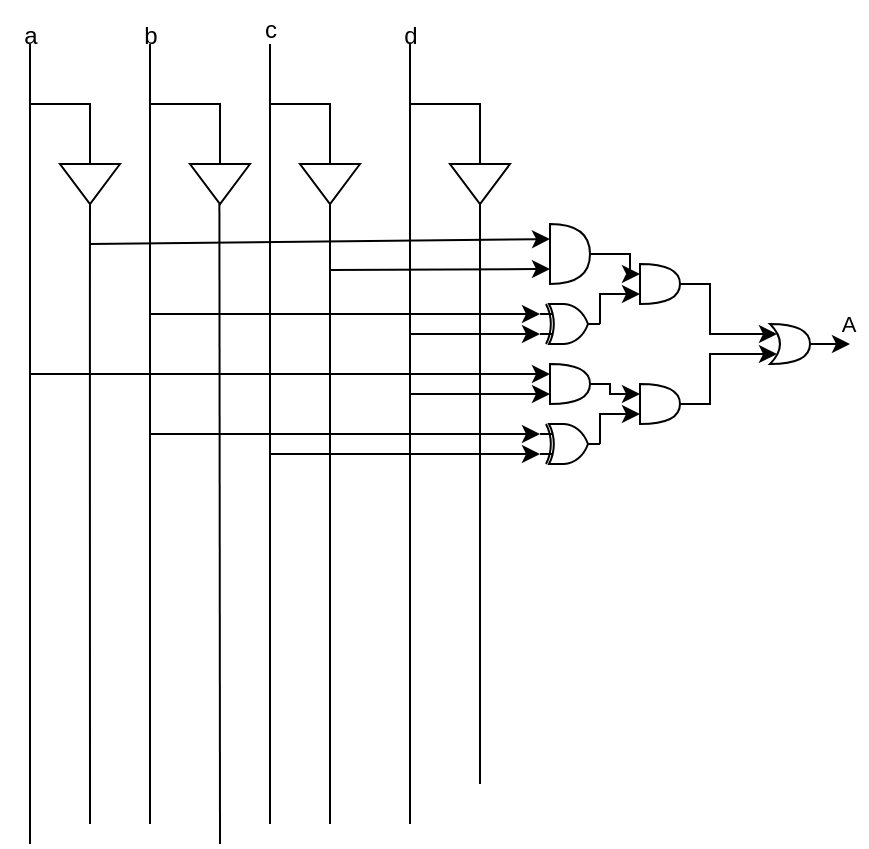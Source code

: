 <mxfile version="26.0.14">
  <diagram name="Page-1" id="eRA9zC9YqVDuUVFyM2Y1">
    <mxGraphModel dx="926" dy="507" grid="1" gridSize="10" guides="1" tooltips="1" connect="1" arrows="1" fold="1" page="1" pageScale="1" pageWidth="850" pageHeight="1100" math="0" shadow="0">
      <root>
        <mxCell id="0" />
        <mxCell id="1" parent="0" />
        <mxCell id="LKDFaQdk5sXwMf9n98QV-1" value="" style="endArrow=none;html=1;rounded=0;" edge="1" parent="1">
          <mxGeometry width="50" height="50" relative="1" as="geometry">
            <mxPoint x="120" y="440" as="sourcePoint" />
            <mxPoint x="120" y="40" as="targetPoint" />
          </mxGeometry>
        </mxCell>
        <mxCell id="LKDFaQdk5sXwMf9n98QV-2" value="" style="endArrow=none;html=1;rounded=0;entryX=0;entryY=0.5;entryDx=0;entryDy=0;" edge="1" parent="1" target="LKDFaQdk5sXwMf9n98QV-4">
          <mxGeometry width="50" height="50" relative="1" as="geometry">
            <mxPoint x="120" y="70" as="sourcePoint" />
            <mxPoint x="150" y="120" as="targetPoint" />
            <Array as="points">
              <mxPoint x="150" y="70" />
            </Array>
          </mxGeometry>
        </mxCell>
        <mxCell id="LKDFaQdk5sXwMf9n98QV-4" value="" style="triangle;whiteSpace=wrap;html=1;direction=south;" vertex="1" parent="1">
          <mxGeometry x="135" y="100" width="30" height="20" as="geometry" />
        </mxCell>
        <mxCell id="LKDFaQdk5sXwMf9n98QV-6" value="" style="endArrow=none;html=1;rounded=0;" edge="1" parent="1">
          <mxGeometry width="50" height="50" relative="1" as="geometry">
            <mxPoint x="180" y="430" as="sourcePoint" />
            <mxPoint x="180" y="40" as="targetPoint" />
          </mxGeometry>
        </mxCell>
        <mxCell id="LKDFaQdk5sXwMf9n98QV-7" value="" style="endArrow=none;html=1;rounded=0;entryX=0;entryY=0.5;entryDx=0;entryDy=0;" edge="1" parent="1" target="LKDFaQdk5sXwMf9n98QV-8">
          <mxGeometry width="50" height="50" relative="1" as="geometry">
            <mxPoint x="180" y="70" as="sourcePoint" />
            <mxPoint x="210" y="120" as="targetPoint" />
            <Array as="points">
              <mxPoint x="215" y="70" />
            </Array>
          </mxGeometry>
        </mxCell>
        <mxCell id="LKDFaQdk5sXwMf9n98QV-8" value="" style="triangle;whiteSpace=wrap;html=1;direction=south;" vertex="1" parent="1">
          <mxGeometry x="200" y="100" width="30" height="20" as="geometry" />
        </mxCell>
        <mxCell id="LKDFaQdk5sXwMf9n98QV-9" value="" style="endArrow=none;html=1;rounded=0;" edge="1" parent="1">
          <mxGeometry width="50" height="50" relative="1" as="geometry">
            <mxPoint x="240" y="430" as="sourcePoint" />
            <mxPoint x="240" y="40" as="targetPoint" />
          </mxGeometry>
        </mxCell>
        <mxCell id="LKDFaQdk5sXwMf9n98QV-10" value="" style="endArrow=none;html=1;rounded=0;entryX=0;entryY=0.5;entryDx=0;entryDy=0;" edge="1" parent="1" target="LKDFaQdk5sXwMf9n98QV-11">
          <mxGeometry width="50" height="50" relative="1" as="geometry">
            <mxPoint x="240" y="70" as="sourcePoint" />
            <mxPoint x="270" y="120" as="targetPoint" />
            <Array as="points">
              <mxPoint x="270" y="70" />
            </Array>
          </mxGeometry>
        </mxCell>
        <mxCell id="LKDFaQdk5sXwMf9n98QV-11" value="" style="triangle;whiteSpace=wrap;html=1;direction=south;" vertex="1" parent="1">
          <mxGeometry x="255" y="100" width="30" height="20" as="geometry" />
        </mxCell>
        <mxCell id="LKDFaQdk5sXwMf9n98QV-12" value="" style="endArrow=none;html=1;rounded=0;" edge="1" parent="1">
          <mxGeometry width="50" height="50" relative="1" as="geometry">
            <mxPoint x="310" y="430" as="sourcePoint" />
            <mxPoint x="310" y="40" as="targetPoint" />
          </mxGeometry>
        </mxCell>
        <mxCell id="LKDFaQdk5sXwMf9n98QV-13" value="" style="endArrow=none;html=1;rounded=0;entryX=0;entryY=0.5;entryDx=0;entryDy=0;" edge="1" parent="1" target="LKDFaQdk5sXwMf9n98QV-14">
          <mxGeometry width="50" height="50" relative="1" as="geometry">
            <mxPoint x="310" y="70" as="sourcePoint" />
            <mxPoint x="340" y="120" as="targetPoint" />
            <Array as="points">
              <mxPoint x="345" y="70" />
            </Array>
          </mxGeometry>
        </mxCell>
        <mxCell id="LKDFaQdk5sXwMf9n98QV-14" value="" style="triangle;whiteSpace=wrap;html=1;direction=south;" vertex="1" parent="1">
          <mxGeometry x="330" y="100" width="30" height="20" as="geometry" />
        </mxCell>
        <mxCell id="LKDFaQdk5sXwMf9n98QV-15" value="a&lt;div&gt;&lt;br&gt;&lt;/div&gt;" style="text;html=1;align=center;verticalAlign=middle;resizable=0;points=[];autosize=1;strokeColor=none;fillColor=none;" vertex="1" parent="1">
          <mxGeometry x="105" y="23" width="30" height="40" as="geometry" />
        </mxCell>
        <mxCell id="LKDFaQdk5sXwMf9n98QV-16" value="b&lt;div&gt;&lt;br&gt;&lt;/div&gt;" style="text;html=1;align=center;verticalAlign=middle;resizable=0;points=[];autosize=1;strokeColor=none;fillColor=none;" vertex="1" parent="1">
          <mxGeometry x="165" y="23" width="30" height="40" as="geometry" />
        </mxCell>
        <mxCell id="LKDFaQdk5sXwMf9n98QV-17" value="c" style="text;html=1;align=center;verticalAlign=middle;resizable=0;points=[];autosize=1;strokeColor=none;fillColor=none;" vertex="1" parent="1">
          <mxGeometry x="225" y="18" width="30" height="30" as="geometry" />
        </mxCell>
        <mxCell id="LKDFaQdk5sXwMf9n98QV-18" value="d&lt;div&gt;&lt;br&gt;&lt;/div&gt;" style="text;html=1;align=center;verticalAlign=middle;resizable=0;points=[];autosize=1;strokeColor=none;fillColor=none;" vertex="1" parent="1">
          <mxGeometry x="295" y="23" width="30" height="40" as="geometry" />
        </mxCell>
        <mxCell id="LKDFaQdk5sXwMf9n98QV-19" value="" style="endArrow=none;html=1;rounded=0;entryX=1;entryY=0.5;entryDx=0;entryDy=0;" edge="1" parent="1" target="LKDFaQdk5sXwMf9n98QV-14">
          <mxGeometry width="50" height="50" relative="1" as="geometry">
            <mxPoint x="345" y="410" as="sourcePoint" />
            <mxPoint x="450" y="190" as="targetPoint" />
          </mxGeometry>
        </mxCell>
        <mxCell id="LKDFaQdk5sXwMf9n98QV-20" value="" style="endArrow=none;html=1;rounded=0;entryX=1;entryY=0.5;entryDx=0;entryDy=0;" edge="1" parent="1" target="LKDFaQdk5sXwMf9n98QV-11">
          <mxGeometry width="50" height="50" relative="1" as="geometry">
            <mxPoint x="270" y="430" as="sourcePoint" />
            <mxPoint x="274.5" y="120" as="targetPoint" />
          </mxGeometry>
        </mxCell>
        <mxCell id="LKDFaQdk5sXwMf9n98QV-21" value="" style="endArrow=none;html=1;rounded=0;entryX=0.995;entryY=0.51;entryDx=0;entryDy=0;entryPerimeter=0;" edge="1" parent="1" target="LKDFaQdk5sXwMf9n98QV-8">
          <mxGeometry width="50" height="50" relative="1" as="geometry">
            <mxPoint x="215" y="440" as="sourcePoint" />
            <mxPoint x="215" y="120" as="targetPoint" />
          </mxGeometry>
        </mxCell>
        <mxCell id="LKDFaQdk5sXwMf9n98QV-22" value="" style="endArrow=none;html=1;rounded=0;entryX=1;entryY=0.5;entryDx=0;entryDy=0;" edge="1" parent="1" target="LKDFaQdk5sXwMf9n98QV-4">
          <mxGeometry width="50" height="50" relative="1" as="geometry">
            <mxPoint x="150" y="430" as="sourcePoint" />
            <mxPoint x="149.96" y="120" as="targetPoint" />
            <Array as="points">
              <mxPoint x="149.96" y="260" />
              <mxPoint x="149.96" y="160" />
            </Array>
          </mxGeometry>
        </mxCell>
        <mxCell id="LKDFaQdk5sXwMf9n98QV-32" value="" style="shape=or;whiteSpace=wrap;html=1;" vertex="1" parent="1">
          <mxGeometry x="380" y="130" width="20" height="30" as="geometry" />
        </mxCell>
        <mxCell id="LKDFaQdk5sXwMf9n98QV-35" value="" style="endArrow=classic;html=1;rounded=0;entryX=0;entryY=0.25;entryDx=0;entryDy=0;entryPerimeter=0;" edge="1" parent="1" target="LKDFaQdk5sXwMf9n98QV-32">
          <mxGeometry width="50" height="50" relative="1" as="geometry">
            <mxPoint x="150" y="140" as="sourcePoint" />
            <mxPoint x="370" y="100" as="targetPoint" />
          </mxGeometry>
        </mxCell>
        <mxCell id="LKDFaQdk5sXwMf9n98QV-36" value="" style="endArrow=classic;html=1;rounded=0;entryX=0;entryY=0.75;entryDx=0;entryDy=0;entryPerimeter=0;" edge="1" parent="1" target="LKDFaQdk5sXwMf9n98QV-32">
          <mxGeometry width="50" height="50" relative="1" as="geometry">
            <mxPoint x="270" y="153" as="sourcePoint" />
            <mxPoint x="390" y="148" as="targetPoint" />
          </mxGeometry>
        </mxCell>
        <mxCell id="LKDFaQdk5sXwMf9n98QV-37" value="" style="verticalLabelPosition=bottom;shadow=0;dashed=0;align=center;html=1;verticalAlign=top;shape=mxgraph.electrical.logic_gates.logic_gate;operation=xor;" vertex="1" parent="1">
          <mxGeometry x="375" y="170" width="30" height="20" as="geometry" />
        </mxCell>
        <mxCell id="LKDFaQdk5sXwMf9n98QV-38" value="" style="endArrow=classic;html=1;rounded=0;entryX=0;entryY=0.25;entryDx=0;entryDy=0;entryPerimeter=0;" edge="1" parent="1" target="LKDFaQdk5sXwMf9n98QV-37">
          <mxGeometry width="50" height="50" relative="1" as="geometry">
            <mxPoint x="180" y="175" as="sourcePoint" />
            <mxPoint x="370" y="200" as="targetPoint" />
          </mxGeometry>
        </mxCell>
        <mxCell id="LKDFaQdk5sXwMf9n98QV-39" value="" style="endArrow=classic;html=1;rounded=0;entryX=0;entryY=0.75;entryDx=0;entryDy=0;entryPerimeter=0;" edge="1" parent="1" target="LKDFaQdk5sXwMf9n98QV-37">
          <mxGeometry width="50" height="50" relative="1" as="geometry">
            <mxPoint x="310" y="185" as="sourcePoint" />
            <mxPoint x="385" y="185" as="targetPoint" />
          </mxGeometry>
        </mxCell>
        <mxCell id="LKDFaQdk5sXwMf9n98QV-40" value="" style="shape=or;whiteSpace=wrap;html=1;" vertex="1" parent="1">
          <mxGeometry x="425" y="150" width="20" height="20" as="geometry" />
        </mxCell>
        <mxCell id="LKDFaQdk5sXwMf9n98QV-41" style="edgeStyle=orthogonalEdgeStyle;rounded=0;orthogonalLoop=1;jettySize=auto;html=1;entryX=0;entryY=0.25;entryDx=0;entryDy=0;entryPerimeter=0;" edge="1" parent="1" source="LKDFaQdk5sXwMf9n98QV-32" target="LKDFaQdk5sXwMf9n98QV-40">
          <mxGeometry relative="1" as="geometry" />
        </mxCell>
        <mxCell id="LKDFaQdk5sXwMf9n98QV-42" style="edgeStyle=orthogonalEdgeStyle;rounded=0;orthogonalLoop=1;jettySize=auto;html=1;exitX=1;exitY=0.5;exitDx=0;exitDy=0;exitPerimeter=0;entryX=0;entryY=0.75;entryDx=0;entryDy=0;entryPerimeter=0;" edge="1" parent="1" source="LKDFaQdk5sXwMf9n98QV-37" target="LKDFaQdk5sXwMf9n98QV-40">
          <mxGeometry relative="1" as="geometry">
            <Array as="points">
              <mxPoint x="405" y="165" />
            </Array>
          </mxGeometry>
        </mxCell>
        <mxCell id="LKDFaQdk5sXwMf9n98QV-43" value="" style="shape=or;whiteSpace=wrap;html=1;" vertex="1" parent="1">
          <mxGeometry x="380" y="200" width="20" height="20" as="geometry" />
        </mxCell>
        <mxCell id="LKDFaQdk5sXwMf9n98QV-44" value="" style="verticalLabelPosition=bottom;shadow=0;dashed=0;align=center;html=1;verticalAlign=top;shape=mxgraph.electrical.logic_gates.logic_gate;operation=xor;" vertex="1" parent="1">
          <mxGeometry x="375" y="230" width="30" height="20" as="geometry" />
        </mxCell>
        <mxCell id="LKDFaQdk5sXwMf9n98QV-45" value="" style="endArrow=classic;html=1;rounded=0;entryX=0;entryY=0.25;entryDx=0;entryDy=0;entryPerimeter=0;" edge="1" parent="1" target="LKDFaQdk5sXwMf9n98QV-43">
          <mxGeometry width="50" height="50" relative="1" as="geometry">
            <mxPoint x="120" y="205" as="sourcePoint" />
            <mxPoint x="360" y="170" as="targetPoint" />
          </mxGeometry>
        </mxCell>
        <mxCell id="LKDFaQdk5sXwMf9n98QV-46" value="" style="endArrow=classic;html=1;rounded=0;entryX=0;entryY=0.75;entryDx=0;entryDy=0;entryPerimeter=0;" edge="1" parent="1" target="LKDFaQdk5sXwMf9n98QV-43">
          <mxGeometry width="50" height="50" relative="1" as="geometry">
            <mxPoint x="310" y="215" as="sourcePoint" />
            <mxPoint x="390" y="215" as="targetPoint" />
          </mxGeometry>
        </mxCell>
        <mxCell id="LKDFaQdk5sXwMf9n98QV-47" value="" style="endArrow=classic;html=1;rounded=0;entryX=0;entryY=0.25;entryDx=0;entryDy=0;entryPerimeter=0;" edge="1" parent="1" target="LKDFaQdk5sXwMf9n98QV-44">
          <mxGeometry width="50" height="50" relative="1" as="geometry">
            <mxPoint x="180" y="235" as="sourcePoint" />
            <mxPoint x="360" y="170" as="targetPoint" />
          </mxGeometry>
        </mxCell>
        <mxCell id="LKDFaQdk5sXwMf9n98QV-48" value="" style="endArrow=classic;html=1;rounded=0;entryX=0;entryY=0.75;entryDx=0;entryDy=0;entryPerimeter=0;" edge="1" parent="1" target="LKDFaQdk5sXwMf9n98QV-44">
          <mxGeometry width="50" height="50" relative="1" as="geometry">
            <mxPoint x="240" y="245" as="sourcePoint" />
            <mxPoint x="385" y="245" as="targetPoint" />
          </mxGeometry>
        </mxCell>
        <mxCell id="LKDFaQdk5sXwMf9n98QV-49" value="" style="shape=or;whiteSpace=wrap;html=1;" vertex="1" parent="1">
          <mxGeometry x="425" y="210" width="20" height="20" as="geometry" />
        </mxCell>
        <mxCell id="LKDFaQdk5sXwMf9n98QV-50" style="edgeStyle=orthogonalEdgeStyle;rounded=0;orthogonalLoop=1;jettySize=auto;html=1;exitX=1;exitY=0.5;exitDx=0;exitDy=0;exitPerimeter=0;entryX=0;entryY=0.75;entryDx=0;entryDy=0;entryPerimeter=0;" edge="1" parent="1" source="LKDFaQdk5sXwMf9n98QV-44" target="LKDFaQdk5sXwMf9n98QV-49">
          <mxGeometry relative="1" as="geometry">
            <Array as="points">
              <mxPoint x="405" y="225" />
            </Array>
          </mxGeometry>
        </mxCell>
        <mxCell id="LKDFaQdk5sXwMf9n98QV-56" style="edgeStyle=orthogonalEdgeStyle;rounded=0;orthogonalLoop=1;jettySize=auto;html=1;" edge="1" parent="1" source="LKDFaQdk5sXwMf9n98QV-52">
          <mxGeometry relative="1" as="geometry">
            <mxPoint x="530" y="190" as="targetPoint" />
          </mxGeometry>
        </mxCell>
        <mxCell id="LKDFaQdk5sXwMf9n98QV-58" value="A" style="edgeLabel;html=1;align=center;verticalAlign=middle;resizable=0;points=[];" vertex="1" connectable="0" parent="LKDFaQdk5sXwMf9n98QV-56">
          <mxGeometry x="0.754" relative="1" as="geometry">
            <mxPoint y="-10" as="offset" />
          </mxGeometry>
        </mxCell>
        <mxCell id="LKDFaQdk5sXwMf9n98QV-52" value="" style="shape=xor;whiteSpace=wrap;html=1;" vertex="1" parent="1">
          <mxGeometry x="490" y="180" width="20" height="20" as="geometry" />
        </mxCell>
        <mxCell id="LKDFaQdk5sXwMf9n98QV-54" style="edgeStyle=orthogonalEdgeStyle;rounded=0;orthogonalLoop=1;jettySize=auto;html=1;exitX=1;exitY=0.5;exitDx=0;exitDy=0;exitPerimeter=0;entryX=0.175;entryY=0.75;entryDx=0;entryDy=0;entryPerimeter=0;" edge="1" parent="1" source="LKDFaQdk5sXwMf9n98QV-49" target="LKDFaQdk5sXwMf9n98QV-52">
          <mxGeometry relative="1" as="geometry">
            <Array as="points">
              <mxPoint x="460" y="220" />
              <mxPoint x="460" y="195" />
            </Array>
          </mxGeometry>
        </mxCell>
        <mxCell id="LKDFaQdk5sXwMf9n98QV-55" style="edgeStyle=orthogonalEdgeStyle;rounded=0;orthogonalLoop=1;jettySize=auto;html=1;entryX=0.175;entryY=0.25;entryDx=0;entryDy=0;entryPerimeter=0;exitX=1;exitY=0.5;exitDx=0;exitDy=0;exitPerimeter=0;" edge="1" parent="1" source="LKDFaQdk5sXwMf9n98QV-40" target="LKDFaQdk5sXwMf9n98QV-52">
          <mxGeometry relative="1" as="geometry">
            <mxPoint x="425" y="175" as="sourcePoint" />
            <mxPoint x="473.5" y="200" as="targetPoint" />
            <Array as="points">
              <mxPoint x="460" y="160" />
              <mxPoint x="460" y="185" />
            </Array>
          </mxGeometry>
        </mxCell>
        <mxCell id="LKDFaQdk5sXwMf9n98QV-59" style="edgeStyle=orthogonalEdgeStyle;rounded=0;orthogonalLoop=1;jettySize=auto;html=1;entryX=0;entryY=0.25;entryDx=0;entryDy=0;entryPerimeter=0;exitX=1;exitY=0.5;exitDx=0;exitDy=0;exitPerimeter=0;" edge="1" parent="1" source="LKDFaQdk5sXwMf9n98QV-43" target="LKDFaQdk5sXwMf9n98QV-49">
          <mxGeometry relative="1" as="geometry">
            <Array as="points">
              <mxPoint x="410" y="210" />
              <mxPoint x="410" y="215" />
            </Array>
          </mxGeometry>
        </mxCell>
      </root>
    </mxGraphModel>
  </diagram>
</mxfile>
